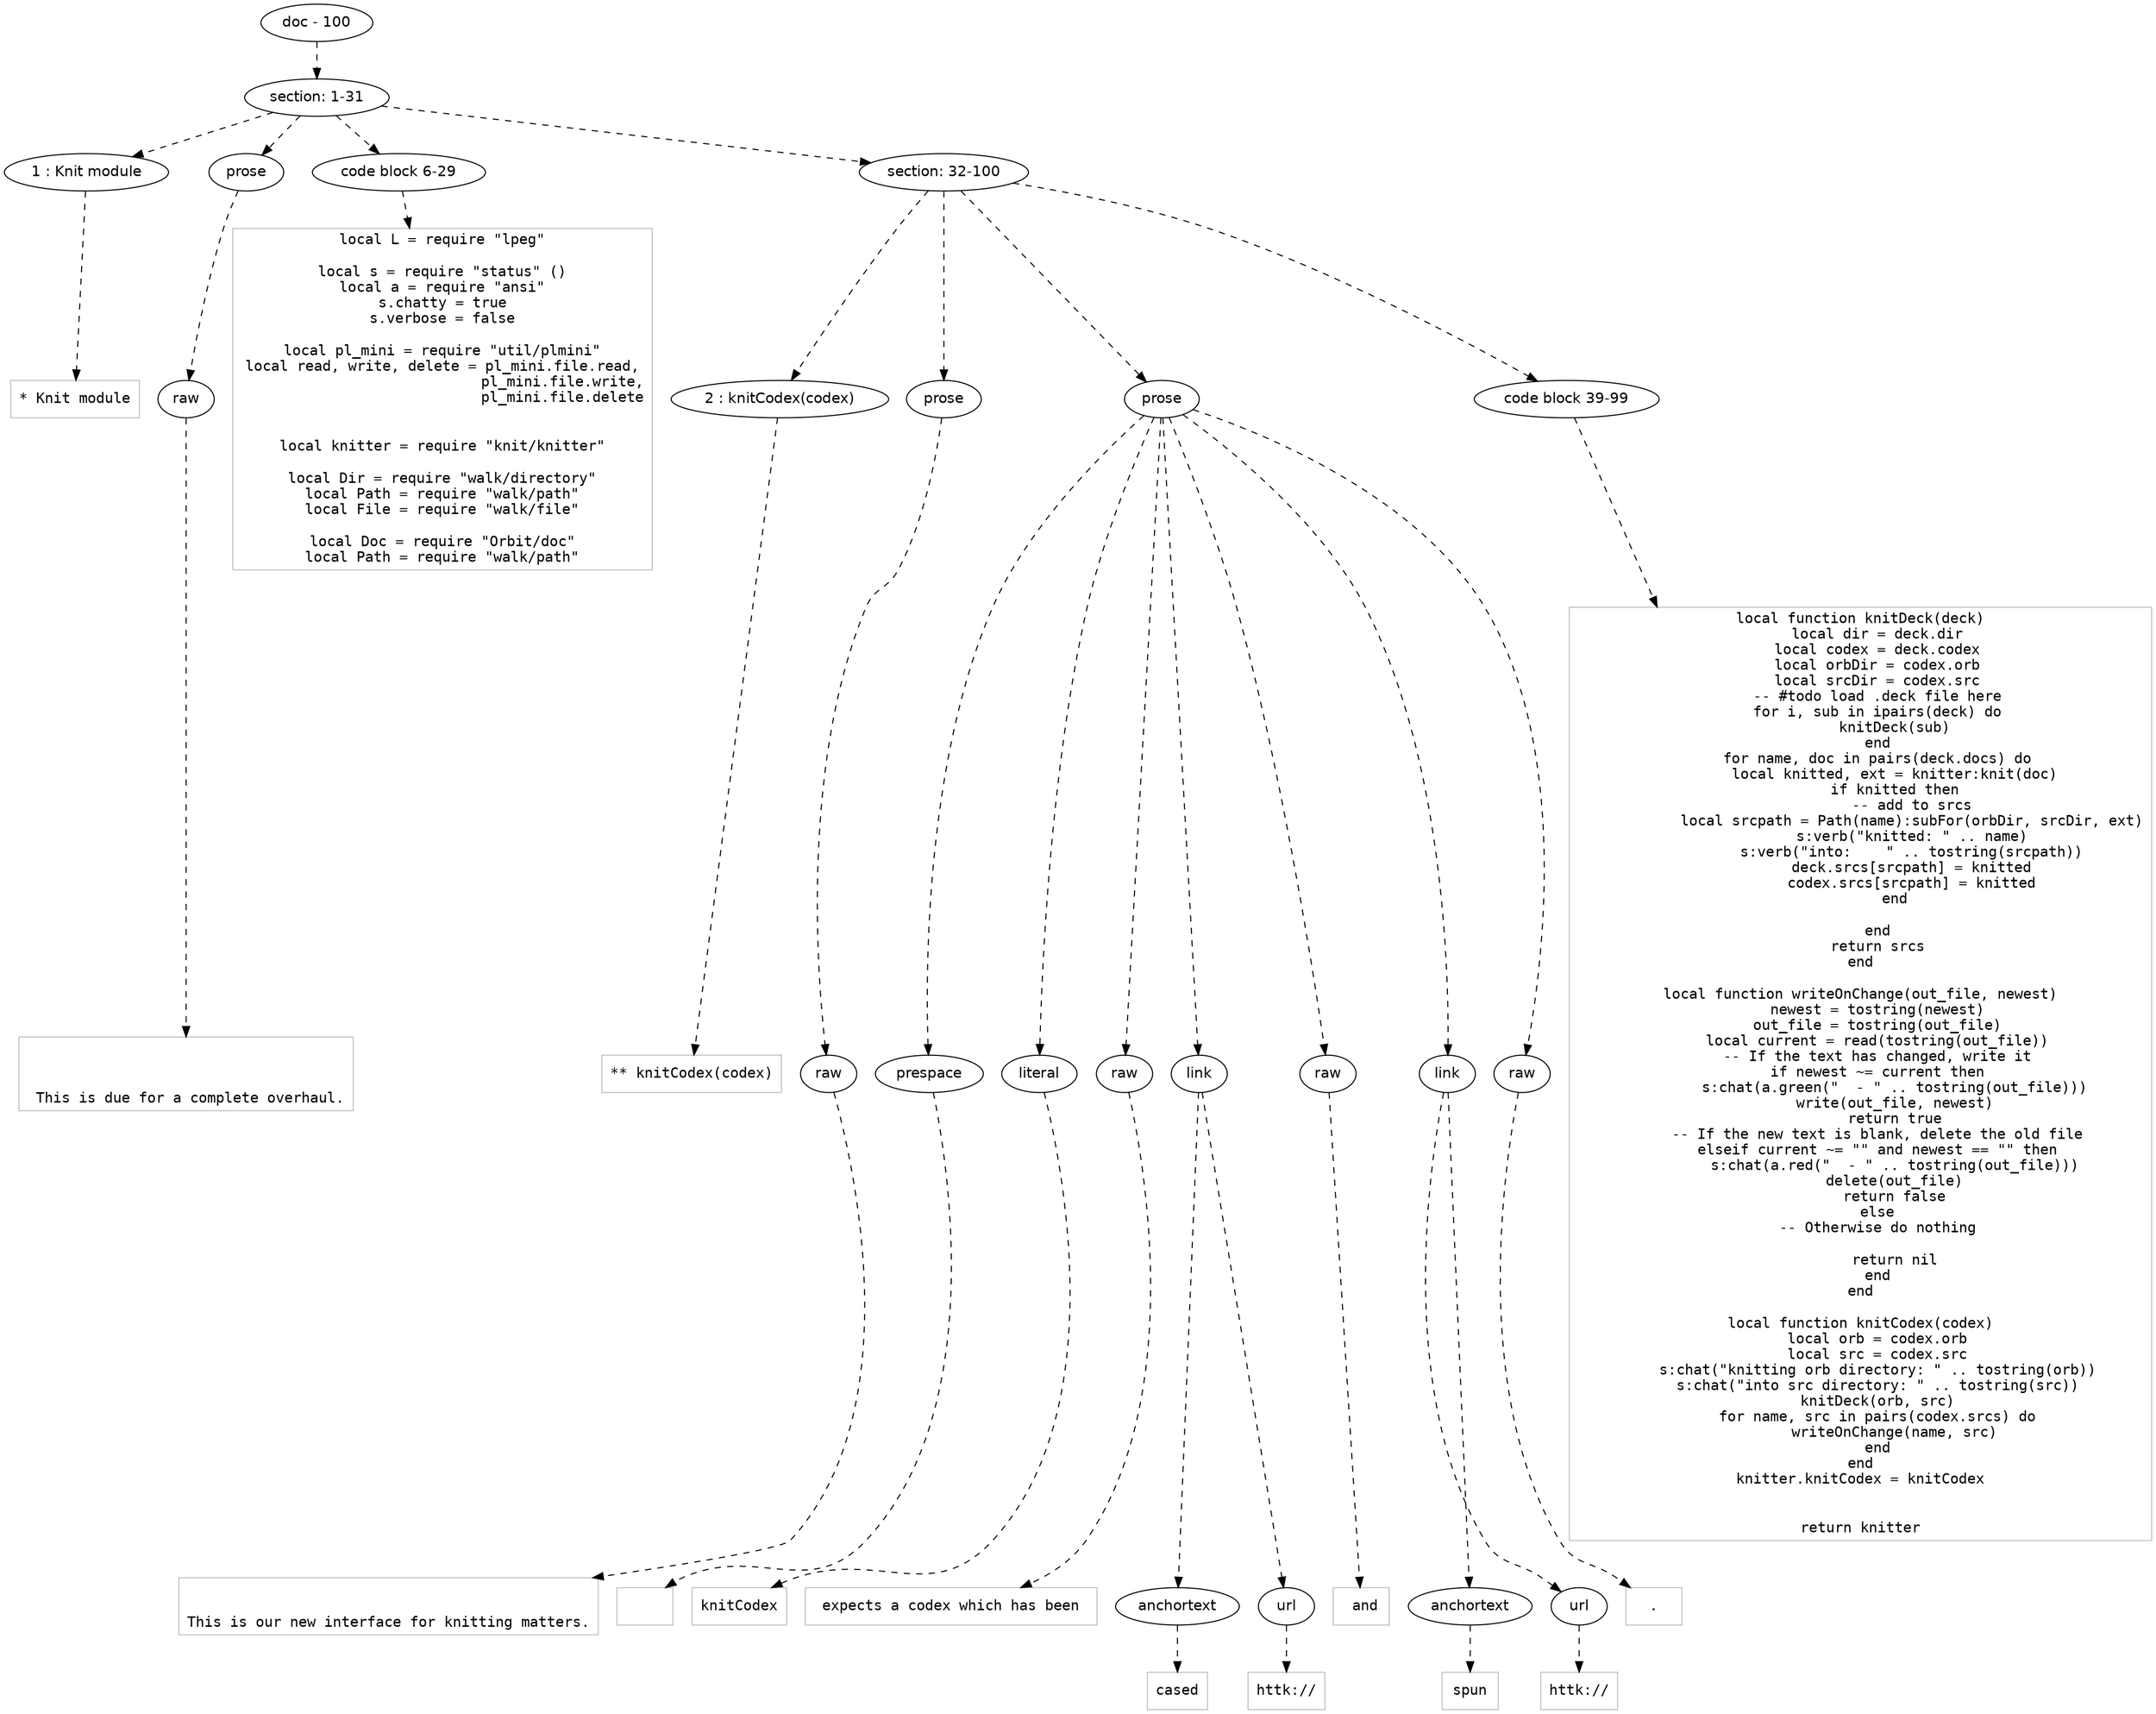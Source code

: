 digraph lpegNode {

node [fontname=Helvetica]
edge [style=dashed]

doc_0 [label="doc - 100"]


doc_0 -> { section_1}
{rank=same; section_1}

section_1 [label="section: 1-31"]


// END RANK doc_0

section_1 -> { header_2 prose_3 codeblock_4 section_5}
{rank=same; header_2 prose_3 codeblock_4 section_5}

header_2 [label="1 : Knit module"]

prose_3 [label="prose"]

codeblock_4 [label="code block 6-29"]

section_5 [label="section: 32-100"]


// END RANK section_1

header_2 -> leaf_6
leaf_6  [color=Gray,shape=rectangle,fontname=Inconsolata,label="* Knit module"]
// END RANK header_2

prose_3 -> { raw_7}
{rank=same; raw_7}

raw_7 [label="raw"]


// END RANK prose_3

raw_7 -> leaf_8
leaf_8  [color=Gray,shape=rectangle,fontname=Inconsolata,label="


 This is due for a complete overhaul.
"]
// END RANK raw_7

codeblock_4 -> leaf_9
leaf_9  [color=Gray,shape=rectangle,fontname=Inconsolata,label="local L = require \"lpeg\"

local s = require \"status\" ()
local a = require \"ansi\"
s.chatty = true
s.verbose = false

local pl_mini = require \"util/plmini\"
local read, write, delete = pl_mini.file.read,
                            pl_mini.file.write,
                            pl_mini.file.delete


local knitter = require \"knit/knitter\"

local Dir = require \"walk/directory\"
local Path = require \"walk/path\"
local File = require \"walk/file\"

local Doc = require \"Orbit/doc\"
local Path = require \"walk/path\"
"]
// END RANK codeblock_4

section_5 -> { header_10 prose_11 prose_12 codeblock_13}
{rank=same; header_10 prose_11 prose_12 codeblock_13}

header_10 [label="2 : knitCodex(codex)"]

prose_11 [label="prose"]

prose_12 [label="prose"]

codeblock_13 [label="code block 39-99"]


// END RANK section_5

header_10 -> leaf_14
leaf_14  [color=Gray,shape=rectangle,fontname=Inconsolata,label="** knitCodex(codex)"]
// END RANK header_10

prose_11 -> { raw_15}
{rank=same; raw_15}

raw_15 [label="raw"]


// END RANK prose_11

raw_15 -> leaf_16
leaf_16  [color=Gray,shape=rectangle,fontname=Inconsolata,label="

This is our new interface for knitting matters.
"]
// END RANK raw_15

prose_12 -> { prespace_17 literal_18 raw_19 link_20 raw_21 link_22 raw_23}
{rank=same; prespace_17 literal_18 raw_19 link_20 raw_21 link_22 raw_23}

prespace_17 [label="prespace"]

literal_18 [label="literal"]

raw_19 [label="raw"]

link_20 [label="link"]

raw_21 [label="raw"]

link_22 [label="link"]

raw_23 [label="raw"]


// END RANK prose_12

prespace_17 -> leaf_24
leaf_24  [color=Gray,shape=rectangle,fontname=Inconsolata,label=""]
// END RANK prespace_17

literal_18 -> leaf_25
leaf_25  [color=Gray,shape=rectangle,fontname=Inconsolata,label="knitCodex"]
// END RANK literal_18

raw_19 -> leaf_26
leaf_26  [color=Gray,shape=rectangle,fontname=Inconsolata,label=" expects a codex which has been "]
// END RANK raw_19

link_20 -> { anchortext_27 url_28}
{rank=same; anchortext_27 url_28}

anchortext_27 [label="anchortext"]

url_28 [label="url"]


// END RANK link_20

anchortext_27 -> leaf_29
leaf_29  [color=Gray,shape=rectangle,fontname=Inconsolata,label="cased"]
// END RANK anchortext_27

url_28 -> leaf_30
leaf_30  [color=Gray,shape=rectangle,fontname=Inconsolata,label="httk://"]
// END RANK url_28

raw_21 -> leaf_31
leaf_31  [color=Gray,shape=rectangle,fontname=Inconsolata,label=" and"]
// END RANK raw_21

link_22 -> { anchortext_32 url_33}
{rank=same; anchortext_32 url_33}

anchortext_32 [label="anchortext"]

url_33 [label="url"]


// END RANK link_22

anchortext_32 -> leaf_34
leaf_34  [color=Gray,shape=rectangle,fontname=Inconsolata,label="spun"]
// END RANK anchortext_32

url_33 -> leaf_35
leaf_35  [color=Gray,shape=rectangle,fontname=Inconsolata,label="httk://"]
// END RANK url_33

raw_23 -> leaf_36
leaf_36  [color=Gray,shape=rectangle,fontname=Inconsolata,label=".
"]
// END RANK raw_23

codeblock_13 -> leaf_37
leaf_37  [color=Gray,shape=rectangle,fontname=Inconsolata,label="local function knitDeck(deck)
    local dir = deck.dir
    local codex = deck.codex
    local orbDir = codex.orb
    local srcDir = codex.src
    -- #todo load .deck file here
    for i, sub in ipairs(deck) do
        knitDeck(sub)
    end
    for name, doc in pairs(deck.docs) do
        local knitted, ext = knitter:knit(doc)
        if knitted then
            -- add to srcs
            local srcpath = Path(name):subFor(orbDir, srcDir, ext)
            s:verb(\"knitted: \" .. name)
            s:verb(\"into:    \" .. tostring(srcpath))
            deck.srcs[srcpath] = knitted
            codex.srcs[srcpath] = knitted
        end

    end
    return srcs
end

local function writeOnChange(out_file, newest)
    newest = tostring(newest)
    out_file = tostring(out_file)
    local current = read(tostring(out_file))
    -- If the text has changed, write it
    if newest ~= current then
        s:chat(a.green(\"  - \" .. tostring(out_file)))
        write(out_file, newest)
        return true
    -- If the new text is blank, delete the old file
    elseif current ~= \"\" and newest == \"\" then
        s:chat(a.red(\"  - \" .. tostring(out_file)))
        delete(out_file)
        return false
    else
    -- Otherwise do nothing

        return nil
    end
end

local function knitCodex(codex)
    local orb = codex.orb
    local src = codex.src
    s:chat(\"knitting orb directory: \" .. tostring(orb))
    s:chat(\"into src directory: \" .. tostring(src))
    knitDeck(orb, src)
    for name, src in pairs(codex.srcs) do
        writeOnChange(name, src)
    end
end
knitter.knitCodex = knitCodex


return knitter"]
// END RANK codeblock_13


}
